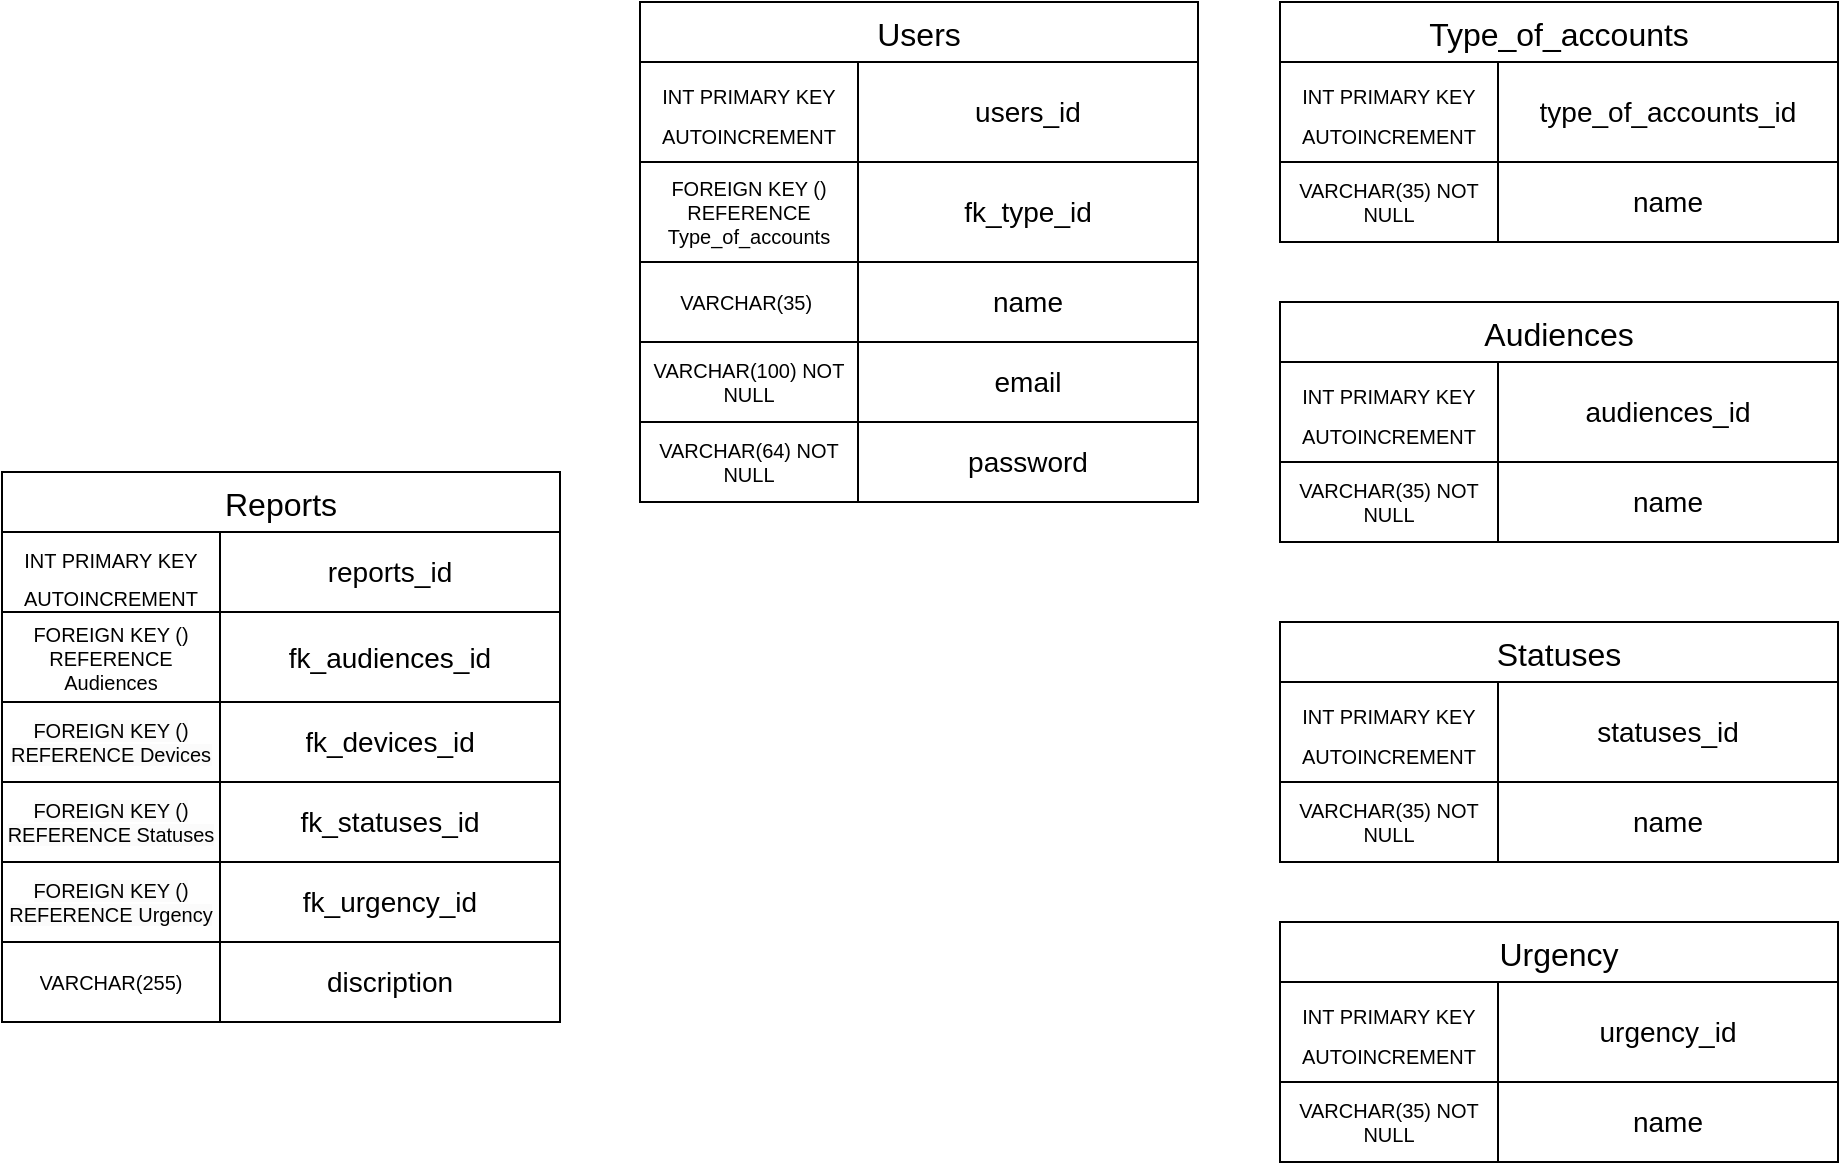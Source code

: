 <mxfile version="24.2.5" type="github">
  <diagram name="Страница — 1" id="AeDL3vrudHblcF59rY4D">
    <mxGraphModel dx="1994" dy="589" grid="1" gridSize="10" guides="1" tooltips="1" connect="1" arrows="1" fold="1" page="1" pageScale="1" pageWidth="827" pageHeight="1169" math="0" shadow="0">
      <root>
        <mxCell id="0" />
        <mxCell id="1" parent="0" />
        <mxCell id="akce31rGvGXA0X8LdyNU-5" value="Users" style="shape=table;startSize=30;container=1;collapsible=0;childLayout=tableLayout;strokeColor=default;fontSize=16;" parent="1" vertex="1">
          <mxGeometry x="40" y="80" width="279" height="250" as="geometry" />
        </mxCell>
        <mxCell id="akce31rGvGXA0X8LdyNU-6" value="" style="shape=tableRow;horizontal=0;startSize=0;swimlaneHead=0;swimlaneBody=0;strokeColor=inherit;top=0;left=0;bottom=0;right=0;collapsible=0;dropTarget=0;fillColor=none;points=[[0,0.5],[1,0.5]];portConstraint=eastwest;fontSize=16;" parent="akce31rGvGXA0X8LdyNU-5" vertex="1">
          <mxGeometry y="30" width="279" height="50" as="geometry" />
        </mxCell>
        <mxCell id="akce31rGvGXA0X8LdyNU-7" value="&lt;font style=&quot;font-size: 10px;&quot;&gt;INT PRIMARY KEY AUTOINCREMENT&lt;/font&gt;" style="shape=partialRectangle;html=1;whiteSpace=wrap;connectable=0;strokeColor=inherit;overflow=hidden;fillColor=none;top=0;left=0;bottom=0;right=0;pointerEvents=1;fontSize=16;verticalAlign=middle;" parent="akce31rGvGXA0X8LdyNU-6" vertex="1">
          <mxGeometry width="109" height="50" as="geometry">
            <mxRectangle width="109" height="50" as="alternateBounds" />
          </mxGeometry>
        </mxCell>
        <mxCell id="akce31rGvGXA0X8LdyNU-8" value="&lt;font style=&quot;font-size: 14px;&quot;&gt;users_id&lt;/font&gt;" style="shape=partialRectangle;html=1;whiteSpace=wrap;connectable=0;strokeColor=inherit;overflow=hidden;fillColor=none;top=0;left=0;bottom=0;right=0;pointerEvents=1;fontSize=14;" parent="akce31rGvGXA0X8LdyNU-6" vertex="1">
          <mxGeometry x="109" width="170" height="50" as="geometry">
            <mxRectangle width="170" height="50" as="alternateBounds" />
          </mxGeometry>
        </mxCell>
        <mxCell id="akce31rGvGXA0X8LdyNU-18" style="shape=tableRow;horizontal=0;startSize=0;swimlaneHead=0;swimlaneBody=0;strokeColor=inherit;top=0;left=0;bottom=0;right=0;collapsible=0;dropTarget=0;fillColor=none;points=[[0,0.5],[1,0.5]];portConstraint=eastwest;fontSize=16;" parent="akce31rGvGXA0X8LdyNU-5" vertex="1">
          <mxGeometry y="80" width="279" height="50" as="geometry" />
        </mxCell>
        <mxCell id="akce31rGvGXA0X8LdyNU-19" value="FOREIGN KEY () REFERENCE Type_of_accounts" style="shape=partialRectangle;html=1;whiteSpace=wrap;connectable=0;strokeColor=inherit;overflow=hidden;fillColor=none;top=0;left=0;bottom=0;right=0;pointerEvents=1;fontSize=10;align=center;verticalAlign=middle;fontFamily=Helvetica;fontColor=default;" parent="akce31rGvGXA0X8LdyNU-18" vertex="1">
          <mxGeometry width="109" height="50" as="geometry">
            <mxRectangle width="109" height="50" as="alternateBounds" />
          </mxGeometry>
        </mxCell>
        <mxCell id="akce31rGvGXA0X8LdyNU-20" value="fk_type_id" style="shape=partialRectangle;html=1;whiteSpace=wrap;connectable=0;strokeColor=inherit;overflow=hidden;fillColor=none;top=0;left=0;bottom=0;right=0;pointerEvents=1;fontSize=14;" parent="akce31rGvGXA0X8LdyNU-18" vertex="1">
          <mxGeometry x="109" width="170" height="50" as="geometry">
            <mxRectangle width="170" height="50" as="alternateBounds" />
          </mxGeometry>
        </mxCell>
        <mxCell id="akce31rGvGXA0X8LdyNU-10" value="" style="shape=tableRow;horizontal=0;startSize=0;swimlaneHead=0;swimlaneBody=0;strokeColor=inherit;top=0;left=0;bottom=0;right=0;collapsible=0;dropTarget=0;fillColor=none;points=[[0,0.5],[1,0.5]];portConstraint=eastwest;fontSize=10;" parent="akce31rGvGXA0X8LdyNU-5" vertex="1">
          <mxGeometry y="130" width="279" height="40" as="geometry" />
        </mxCell>
        <mxCell id="akce31rGvGXA0X8LdyNU-11" value="VARCHAR(35)&amp;nbsp;" style="shape=partialRectangle;html=1;whiteSpace=wrap;connectable=0;strokeColor=inherit;overflow=hidden;fillColor=none;top=0;left=0;bottom=0;right=0;pointerEvents=1;fontSize=10;" parent="akce31rGvGXA0X8LdyNU-10" vertex="1">
          <mxGeometry width="109" height="40" as="geometry">
            <mxRectangle width="109" height="40" as="alternateBounds" />
          </mxGeometry>
        </mxCell>
        <mxCell id="akce31rGvGXA0X8LdyNU-12" value="name" style="shape=partialRectangle;html=1;whiteSpace=wrap;connectable=0;strokeColor=inherit;overflow=hidden;fillColor=none;top=0;left=0;bottom=0;right=0;pointerEvents=1;fontSize=14;" parent="akce31rGvGXA0X8LdyNU-10" vertex="1">
          <mxGeometry x="109" width="170" height="40" as="geometry">
            <mxRectangle width="170" height="40" as="alternateBounds" />
          </mxGeometry>
        </mxCell>
        <mxCell id="akce31rGvGXA0X8LdyNU-14" value="" style="shape=tableRow;horizontal=0;startSize=0;swimlaneHead=0;swimlaneBody=0;strokeColor=inherit;top=0;left=0;bottom=0;right=0;collapsible=0;dropTarget=0;fillColor=none;points=[[0,0.5],[1,0.5]];portConstraint=eastwest;fontSize=16;" parent="akce31rGvGXA0X8LdyNU-5" vertex="1">
          <mxGeometry y="170" width="279" height="40" as="geometry" />
        </mxCell>
        <mxCell id="akce31rGvGXA0X8LdyNU-15" value="VARCHAR(100) NOT NULL" style="shape=partialRectangle;html=1;whiteSpace=wrap;connectable=0;strokeColor=inherit;overflow=hidden;fillColor=none;top=0;left=0;bottom=0;right=0;pointerEvents=1;fontSize=10;" parent="akce31rGvGXA0X8LdyNU-14" vertex="1">
          <mxGeometry width="109" height="40" as="geometry">
            <mxRectangle width="109" height="40" as="alternateBounds" />
          </mxGeometry>
        </mxCell>
        <mxCell id="akce31rGvGXA0X8LdyNU-16" value="email" style="shape=partialRectangle;html=1;whiteSpace=wrap;connectable=0;strokeColor=inherit;overflow=hidden;fillColor=none;top=0;left=0;bottom=0;right=0;pointerEvents=1;fontSize=14;" parent="akce31rGvGXA0X8LdyNU-14" vertex="1">
          <mxGeometry x="109" width="170" height="40" as="geometry">
            <mxRectangle width="170" height="40" as="alternateBounds" />
          </mxGeometry>
        </mxCell>
        <mxCell id="akce31rGvGXA0X8LdyNU-21" style="shape=tableRow;horizontal=0;startSize=0;swimlaneHead=0;swimlaneBody=0;strokeColor=inherit;top=0;left=0;bottom=0;right=0;collapsible=0;dropTarget=0;fillColor=none;points=[[0,0.5],[1,0.5]];portConstraint=eastwest;fontSize=16;" parent="akce31rGvGXA0X8LdyNU-5" vertex="1">
          <mxGeometry y="210" width="279" height="40" as="geometry" />
        </mxCell>
        <mxCell id="akce31rGvGXA0X8LdyNU-22" value="VARCHAR(64) NOT NULL" style="shape=partialRectangle;html=1;whiteSpace=wrap;connectable=0;strokeColor=inherit;overflow=hidden;fillColor=none;top=0;left=0;bottom=0;right=0;pointerEvents=1;fontSize=10;" parent="akce31rGvGXA0X8LdyNU-21" vertex="1">
          <mxGeometry width="109" height="40" as="geometry">
            <mxRectangle width="109" height="40" as="alternateBounds" />
          </mxGeometry>
        </mxCell>
        <mxCell id="akce31rGvGXA0X8LdyNU-23" value="password" style="shape=partialRectangle;html=1;whiteSpace=wrap;connectable=0;strokeColor=inherit;overflow=hidden;fillColor=none;top=0;left=0;bottom=0;right=0;pointerEvents=1;fontSize=14;" parent="akce31rGvGXA0X8LdyNU-21" vertex="1">
          <mxGeometry x="109" width="170" height="40" as="geometry">
            <mxRectangle width="170" height="40" as="alternateBounds" />
          </mxGeometry>
        </mxCell>
        <mxCell id="akce31rGvGXA0X8LdyNU-24" value="Type_of_accounts" style="shape=table;startSize=30;container=1;collapsible=0;childLayout=tableLayout;strokeColor=default;fontSize=16;" parent="1" vertex="1">
          <mxGeometry x="360" y="80" width="279" height="120" as="geometry" />
        </mxCell>
        <mxCell id="akce31rGvGXA0X8LdyNU-25" value="" style="shape=tableRow;horizontal=0;startSize=0;swimlaneHead=0;swimlaneBody=0;strokeColor=inherit;top=0;left=0;bottom=0;right=0;collapsible=0;dropTarget=0;fillColor=none;points=[[0,0.5],[1,0.5]];portConstraint=eastwest;fontSize=16;" parent="akce31rGvGXA0X8LdyNU-24" vertex="1">
          <mxGeometry y="30" width="279" height="50" as="geometry" />
        </mxCell>
        <mxCell id="akce31rGvGXA0X8LdyNU-26" value="&lt;font style=&quot;font-size: 10px;&quot;&gt;INT PRIMARY KEY AUTOINCREMENT&lt;/font&gt;" style="shape=partialRectangle;html=1;whiteSpace=wrap;connectable=0;strokeColor=inherit;overflow=hidden;fillColor=none;top=0;left=0;bottom=0;right=0;pointerEvents=1;fontSize=16;verticalAlign=middle;" parent="akce31rGvGXA0X8LdyNU-25" vertex="1">
          <mxGeometry width="109" height="50" as="geometry">
            <mxRectangle width="109" height="50" as="alternateBounds" />
          </mxGeometry>
        </mxCell>
        <mxCell id="akce31rGvGXA0X8LdyNU-27" value="&lt;font style=&quot;font-size: 14px;&quot;&gt;type_of_accounts_id&lt;/font&gt;" style="shape=partialRectangle;html=1;whiteSpace=wrap;connectable=0;strokeColor=inherit;overflow=hidden;fillColor=none;top=0;left=0;bottom=0;right=0;pointerEvents=1;fontSize=14;" parent="akce31rGvGXA0X8LdyNU-25" vertex="1">
          <mxGeometry x="109" width="170" height="50" as="geometry">
            <mxRectangle width="170" height="50" as="alternateBounds" />
          </mxGeometry>
        </mxCell>
        <mxCell id="akce31rGvGXA0X8LdyNU-37" style="shape=tableRow;horizontal=0;startSize=0;swimlaneHead=0;swimlaneBody=0;strokeColor=inherit;top=0;left=0;bottom=0;right=0;collapsible=0;dropTarget=0;fillColor=none;points=[[0,0.5],[1,0.5]];portConstraint=eastwest;fontSize=16;" parent="akce31rGvGXA0X8LdyNU-24" vertex="1">
          <mxGeometry y="80" width="279" height="40" as="geometry" />
        </mxCell>
        <mxCell id="akce31rGvGXA0X8LdyNU-38" value="VARCHAR(35) NOT NULL" style="shape=partialRectangle;html=1;whiteSpace=wrap;connectable=0;strokeColor=inherit;overflow=hidden;fillColor=none;top=0;left=0;bottom=0;right=0;pointerEvents=1;fontSize=10;" parent="akce31rGvGXA0X8LdyNU-37" vertex="1">
          <mxGeometry width="109" height="40" as="geometry">
            <mxRectangle width="109" height="40" as="alternateBounds" />
          </mxGeometry>
        </mxCell>
        <mxCell id="akce31rGvGXA0X8LdyNU-39" value="name" style="shape=partialRectangle;html=1;whiteSpace=wrap;connectable=0;strokeColor=inherit;overflow=hidden;fillColor=none;top=0;left=0;bottom=0;right=0;pointerEvents=1;fontSize=14;" parent="akce31rGvGXA0X8LdyNU-37" vertex="1">
          <mxGeometry x="109" width="170" height="40" as="geometry">
            <mxRectangle width="170" height="40" as="alternateBounds" />
          </mxGeometry>
        </mxCell>
        <mxCell id="akce31rGvGXA0X8LdyNU-43" value="Audiences" style="shape=table;startSize=30;container=1;collapsible=0;childLayout=tableLayout;strokeColor=default;fontSize=16;" parent="1" vertex="1">
          <mxGeometry x="360" y="230" width="279" height="120" as="geometry" />
        </mxCell>
        <mxCell id="akce31rGvGXA0X8LdyNU-44" value="" style="shape=tableRow;horizontal=0;startSize=0;swimlaneHead=0;swimlaneBody=0;strokeColor=inherit;top=0;left=0;bottom=0;right=0;collapsible=0;dropTarget=0;fillColor=none;points=[[0,0.5],[1,0.5]];portConstraint=eastwest;fontSize=16;" parent="akce31rGvGXA0X8LdyNU-43" vertex="1">
          <mxGeometry y="30" width="279" height="50" as="geometry" />
        </mxCell>
        <mxCell id="akce31rGvGXA0X8LdyNU-45" value="&lt;font style=&quot;font-size: 10px;&quot;&gt;INT PRIMARY KEY AUTOINCREMENT&lt;/font&gt;" style="shape=partialRectangle;html=1;whiteSpace=wrap;connectable=0;strokeColor=inherit;overflow=hidden;fillColor=none;top=0;left=0;bottom=0;right=0;pointerEvents=1;fontSize=16;verticalAlign=middle;" parent="akce31rGvGXA0X8LdyNU-44" vertex="1">
          <mxGeometry width="109" height="50" as="geometry">
            <mxRectangle width="109" height="50" as="alternateBounds" />
          </mxGeometry>
        </mxCell>
        <mxCell id="akce31rGvGXA0X8LdyNU-46" value="&lt;font style=&quot;font-size: 14px;&quot;&gt;audiences_id&lt;/font&gt;" style="shape=partialRectangle;html=1;whiteSpace=wrap;connectable=0;strokeColor=inherit;overflow=hidden;fillColor=none;top=0;left=0;bottom=0;right=0;pointerEvents=1;fontSize=14;" parent="akce31rGvGXA0X8LdyNU-44" vertex="1">
          <mxGeometry x="109" width="170" height="50" as="geometry">
            <mxRectangle width="170" height="50" as="alternateBounds" />
          </mxGeometry>
        </mxCell>
        <mxCell id="akce31rGvGXA0X8LdyNU-47" style="shape=tableRow;horizontal=0;startSize=0;swimlaneHead=0;swimlaneBody=0;strokeColor=inherit;top=0;left=0;bottom=0;right=0;collapsible=0;dropTarget=0;fillColor=none;points=[[0,0.5],[1,0.5]];portConstraint=eastwest;fontSize=16;" parent="akce31rGvGXA0X8LdyNU-43" vertex="1">
          <mxGeometry y="80" width="279" height="40" as="geometry" />
        </mxCell>
        <mxCell id="akce31rGvGXA0X8LdyNU-48" value="VARCHAR(35) NOT NULL" style="shape=partialRectangle;html=1;whiteSpace=wrap;connectable=0;strokeColor=inherit;overflow=hidden;fillColor=none;top=0;left=0;bottom=0;right=0;pointerEvents=1;fontSize=10;" parent="akce31rGvGXA0X8LdyNU-47" vertex="1">
          <mxGeometry width="109" height="40" as="geometry">
            <mxRectangle width="109" height="40" as="alternateBounds" />
          </mxGeometry>
        </mxCell>
        <mxCell id="akce31rGvGXA0X8LdyNU-49" value="name" style="shape=partialRectangle;html=1;whiteSpace=wrap;connectable=0;strokeColor=inherit;overflow=hidden;fillColor=none;top=0;left=0;bottom=0;right=0;pointerEvents=1;fontSize=14;" parent="akce31rGvGXA0X8LdyNU-47" vertex="1">
          <mxGeometry x="109" width="170" height="40" as="geometry">
            <mxRectangle width="170" height="40" as="alternateBounds" />
          </mxGeometry>
        </mxCell>
        <mxCell id="akce31rGvGXA0X8LdyNU-50" value="Statuses" style="shape=table;startSize=30;container=1;collapsible=0;childLayout=tableLayout;strokeColor=default;fontSize=16;" parent="1" vertex="1">
          <mxGeometry x="360" y="390" width="279" height="120" as="geometry" />
        </mxCell>
        <mxCell id="akce31rGvGXA0X8LdyNU-51" value="" style="shape=tableRow;horizontal=0;startSize=0;swimlaneHead=0;swimlaneBody=0;strokeColor=inherit;top=0;left=0;bottom=0;right=0;collapsible=0;dropTarget=0;fillColor=none;points=[[0,0.5],[1,0.5]];portConstraint=eastwest;fontSize=16;" parent="akce31rGvGXA0X8LdyNU-50" vertex="1">
          <mxGeometry y="30" width="279" height="50" as="geometry" />
        </mxCell>
        <mxCell id="akce31rGvGXA0X8LdyNU-52" value="&lt;font style=&quot;font-size: 10px;&quot;&gt;INT PRIMARY KEY AUTOINCREMENT&lt;/font&gt;" style="shape=partialRectangle;html=1;whiteSpace=wrap;connectable=0;strokeColor=inherit;overflow=hidden;fillColor=none;top=0;left=0;bottom=0;right=0;pointerEvents=1;fontSize=16;verticalAlign=middle;" parent="akce31rGvGXA0X8LdyNU-51" vertex="1">
          <mxGeometry width="109" height="50" as="geometry">
            <mxRectangle width="109" height="50" as="alternateBounds" />
          </mxGeometry>
        </mxCell>
        <mxCell id="akce31rGvGXA0X8LdyNU-53" value="&lt;font style=&quot;font-size: 14px;&quot;&gt;statuses_id&lt;/font&gt;" style="shape=partialRectangle;html=1;whiteSpace=wrap;connectable=0;strokeColor=inherit;overflow=hidden;fillColor=none;top=0;left=0;bottom=0;right=0;pointerEvents=1;fontSize=14;" parent="akce31rGvGXA0X8LdyNU-51" vertex="1">
          <mxGeometry x="109" width="170" height="50" as="geometry">
            <mxRectangle width="170" height="50" as="alternateBounds" />
          </mxGeometry>
        </mxCell>
        <mxCell id="akce31rGvGXA0X8LdyNU-54" style="shape=tableRow;horizontal=0;startSize=0;swimlaneHead=0;swimlaneBody=0;strokeColor=inherit;top=0;left=0;bottom=0;right=0;collapsible=0;dropTarget=0;fillColor=none;points=[[0,0.5],[1,0.5]];portConstraint=eastwest;fontSize=16;" parent="akce31rGvGXA0X8LdyNU-50" vertex="1">
          <mxGeometry y="80" width="279" height="40" as="geometry" />
        </mxCell>
        <mxCell id="akce31rGvGXA0X8LdyNU-55" value="VARCHAR(35) NOT NULL" style="shape=partialRectangle;html=1;whiteSpace=wrap;connectable=0;strokeColor=inherit;overflow=hidden;fillColor=none;top=0;left=0;bottom=0;right=0;pointerEvents=1;fontSize=10;" parent="akce31rGvGXA0X8LdyNU-54" vertex="1">
          <mxGeometry width="109" height="40" as="geometry">
            <mxRectangle width="109" height="40" as="alternateBounds" />
          </mxGeometry>
        </mxCell>
        <mxCell id="akce31rGvGXA0X8LdyNU-56" value="name" style="shape=partialRectangle;html=1;whiteSpace=wrap;connectable=0;strokeColor=inherit;overflow=hidden;fillColor=none;top=0;left=0;bottom=0;right=0;pointerEvents=1;fontSize=14;" parent="akce31rGvGXA0X8LdyNU-54" vertex="1">
          <mxGeometry x="109" width="170" height="40" as="geometry">
            <mxRectangle width="170" height="40" as="alternateBounds" />
          </mxGeometry>
        </mxCell>
        <mxCell id="akce31rGvGXA0X8LdyNU-57" value="Urgency" style="shape=table;startSize=30;container=1;collapsible=0;childLayout=tableLayout;strokeColor=default;fontSize=16;" parent="1" vertex="1">
          <mxGeometry x="360" y="540" width="279" height="120" as="geometry" />
        </mxCell>
        <mxCell id="akce31rGvGXA0X8LdyNU-58" value="" style="shape=tableRow;horizontal=0;startSize=0;swimlaneHead=0;swimlaneBody=0;strokeColor=inherit;top=0;left=0;bottom=0;right=0;collapsible=0;dropTarget=0;fillColor=none;points=[[0,0.5],[1,0.5]];portConstraint=eastwest;fontSize=16;" parent="akce31rGvGXA0X8LdyNU-57" vertex="1">
          <mxGeometry y="30" width="279" height="50" as="geometry" />
        </mxCell>
        <mxCell id="akce31rGvGXA0X8LdyNU-59" value="&lt;font style=&quot;font-size: 10px;&quot;&gt;INT PRIMARY KEY AUTOINCREMENT&lt;/font&gt;" style="shape=partialRectangle;html=1;whiteSpace=wrap;connectable=0;strokeColor=inherit;overflow=hidden;fillColor=none;top=0;left=0;bottom=0;right=0;pointerEvents=1;fontSize=16;verticalAlign=middle;" parent="akce31rGvGXA0X8LdyNU-58" vertex="1">
          <mxGeometry width="109" height="50" as="geometry">
            <mxRectangle width="109" height="50" as="alternateBounds" />
          </mxGeometry>
        </mxCell>
        <mxCell id="akce31rGvGXA0X8LdyNU-60" value="&lt;font style=&quot;font-size: 14px;&quot;&gt;urgency_id&lt;/font&gt;" style="shape=partialRectangle;html=1;whiteSpace=wrap;connectable=0;strokeColor=inherit;overflow=hidden;fillColor=none;top=0;left=0;bottom=0;right=0;pointerEvents=1;fontSize=14;" parent="akce31rGvGXA0X8LdyNU-58" vertex="1">
          <mxGeometry x="109" width="170" height="50" as="geometry">
            <mxRectangle width="170" height="50" as="alternateBounds" />
          </mxGeometry>
        </mxCell>
        <mxCell id="akce31rGvGXA0X8LdyNU-61" style="shape=tableRow;horizontal=0;startSize=0;swimlaneHead=0;swimlaneBody=0;strokeColor=inherit;top=0;left=0;bottom=0;right=0;collapsible=0;dropTarget=0;fillColor=none;points=[[0,0.5],[1,0.5]];portConstraint=eastwest;fontSize=16;" parent="akce31rGvGXA0X8LdyNU-57" vertex="1">
          <mxGeometry y="80" width="279" height="40" as="geometry" />
        </mxCell>
        <mxCell id="akce31rGvGXA0X8LdyNU-62" value="VARCHAR(35) NOT NULL" style="shape=partialRectangle;html=1;whiteSpace=wrap;connectable=0;strokeColor=inherit;overflow=hidden;fillColor=none;top=0;left=0;bottom=0;right=0;pointerEvents=1;fontSize=10;" parent="akce31rGvGXA0X8LdyNU-61" vertex="1">
          <mxGeometry width="109" height="40" as="geometry">
            <mxRectangle width="109" height="40" as="alternateBounds" />
          </mxGeometry>
        </mxCell>
        <mxCell id="akce31rGvGXA0X8LdyNU-63" value="name" style="shape=partialRectangle;html=1;whiteSpace=wrap;connectable=0;strokeColor=inherit;overflow=hidden;fillColor=none;top=0;left=0;bottom=0;right=0;pointerEvents=1;fontSize=14;" parent="akce31rGvGXA0X8LdyNU-61" vertex="1">
          <mxGeometry x="109" width="170" height="40" as="geometry">
            <mxRectangle width="170" height="40" as="alternateBounds" />
          </mxGeometry>
        </mxCell>
        <mxCell id="onning6jPnY161NSNBwZ-1" value="Reports" style="shape=table;startSize=30;container=1;collapsible=0;childLayout=tableLayout;strokeColor=default;fontSize=16;" parent="1" vertex="1">
          <mxGeometry x="-279" y="315" width="279" height="275" as="geometry" />
        </mxCell>
        <mxCell id="onning6jPnY161NSNBwZ-2" value="" style="shape=tableRow;horizontal=0;startSize=0;swimlaneHead=0;swimlaneBody=0;strokeColor=inherit;top=0;left=0;bottom=0;right=0;collapsible=0;dropTarget=0;fillColor=none;points=[[0,0.5],[1,0.5]];portConstraint=eastwest;fontSize=16;" parent="onning6jPnY161NSNBwZ-1" vertex="1">
          <mxGeometry y="30" width="279" height="40" as="geometry" />
        </mxCell>
        <mxCell id="onning6jPnY161NSNBwZ-3" value="&lt;font style=&quot;font-size: 10px;&quot;&gt;INT PRIMARY KEY AUTOINCREMENT&lt;/font&gt;" style="shape=partialRectangle;html=1;whiteSpace=wrap;connectable=0;strokeColor=inherit;overflow=hidden;fillColor=none;top=0;left=0;bottom=0;right=0;pointerEvents=1;fontSize=16;verticalAlign=middle;" parent="onning6jPnY161NSNBwZ-2" vertex="1">
          <mxGeometry width="109" height="40" as="geometry">
            <mxRectangle width="109" height="40" as="alternateBounds" />
          </mxGeometry>
        </mxCell>
        <mxCell id="onning6jPnY161NSNBwZ-4" value="&lt;font style=&quot;font-size: 14px;&quot;&gt;reports_id&lt;/font&gt;" style="shape=partialRectangle;html=1;whiteSpace=wrap;connectable=0;strokeColor=inherit;overflow=hidden;fillColor=none;top=0;left=0;bottom=0;right=0;pointerEvents=1;fontSize=14;" parent="onning6jPnY161NSNBwZ-2" vertex="1">
          <mxGeometry x="109" width="170" height="40" as="geometry">
            <mxRectangle width="170" height="40" as="alternateBounds" />
          </mxGeometry>
        </mxCell>
        <mxCell id="onning6jPnY161NSNBwZ-5" style="shape=tableRow;horizontal=0;startSize=0;swimlaneHead=0;swimlaneBody=0;strokeColor=inherit;top=0;left=0;bottom=0;right=0;collapsible=0;dropTarget=0;fillColor=none;points=[[0,0.5],[1,0.5]];portConstraint=eastwest;fontSize=16;" parent="onning6jPnY161NSNBwZ-1" vertex="1">
          <mxGeometry y="70" width="279" height="45" as="geometry" />
        </mxCell>
        <mxCell id="onning6jPnY161NSNBwZ-6" value="FOREIGN KEY () REFERENCE Audiences" style="shape=partialRectangle;html=1;whiteSpace=wrap;connectable=0;strokeColor=inherit;overflow=hidden;fillColor=none;top=0;left=0;bottom=0;right=0;pointerEvents=1;fontSize=10;" parent="onning6jPnY161NSNBwZ-5" vertex="1">
          <mxGeometry width="109" height="45" as="geometry">
            <mxRectangle width="109" height="45" as="alternateBounds" />
          </mxGeometry>
        </mxCell>
        <mxCell id="onning6jPnY161NSNBwZ-7" value="fk_audiences_id" style="shape=partialRectangle;html=1;whiteSpace=wrap;connectable=0;strokeColor=inherit;overflow=hidden;fillColor=none;top=0;left=0;bottom=0;right=0;pointerEvents=1;fontSize=14;" parent="onning6jPnY161NSNBwZ-5" vertex="1">
          <mxGeometry x="109" width="170" height="45" as="geometry">
            <mxRectangle width="170" height="45" as="alternateBounds" />
          </mxGeometry>
        </mxCell>
        <mxCell id="onning6jPnY161NSNBwZ-27" style="shape=tableRow;horizontal=0;startSize=0;swimlaneHead=0;swimlaneBody=0;strokeColor=inherit;top=0;left=0;bottom=0;right=0;collapsible=0;dropTarget=0;fillColor=none;points=[[0,0.5],[1,0.5]];portConstraint=eastwest;fontSize=16;" parent="onning6jPnY161NSNBwZ-1" vertex="1">
          <mxGeometry y="115" width="279" height="40" as="geometry" />
        </mxCell>
        <mxCell id="onning6jPnY161NSNBwZ-28" value="&lt;span style=&quot;color: rgb(0, 0, 0); font-family: Helvetica; font-size: 10px; font-style: normal; font-variant-ligatures: normal; font-variant-caps: normal; font-weight: 400; letter-spacing: normal; orphans: 2; text-align: center; text-indent: 0px; text-transform: none; widows: 2; word-spacing: 0px; -webkit-text-stroke-width: 0px; white-space: normal; background-color: rgb(251, 251, 251); text-decoration-thickness: initial; text-decoration-style: initial; text-decoration-color: initial; display: inline !important; float: none;&quot;&gt;FOREIGN KEY () REFERENCE Devices&lt;/span&gt;" style="shape=partialRectangle;html=1;whiteSpace=wrap;connectable=0;strokeColor=inherit;overflow=hidden;fillColor=none;top=0;left=0;bottom=0;right=0;pointerEvents=1;fontSize=10;" parent="onning6jPnY161NSNBwZ-27" vertex="1">
          <mxGeometry width="109" height="40" as="geometry">
            <mxRectangle width="109" height="40" as="alternateBounds" />
          </mxGeometry>
        </mxCell>
        <mxCell id="onning6jPnY161NSNBwZ-29" value="fk_devices_id" style="shape=partialRectangle;html=1;whiteSpace=wrap;connectable=0;strokeColor=inherit;overflow=hidden;fillColor=none;top=0;left=0;bottom=0;right=0;pointerEvents=1;fontSize=14;" parent="onning6jPnY161NSNBwZ-27" vertex="1">
          <mxGeometry x="109" width="170" height="40" as="geometry">
            <mxRectangle width="170" height="40" as="alternateBounds" />
          </mxGeometry>
        </mxCell>
        <mxCell id="onning6jPnY161NSNBwZ-30" style="shape=tableRow;horizontal=0;startSize=0;swimlaneHead=0;swimlaneBody=0;strokeColor=inherit;top=0;left=0;bottom=0;right=0;collapsible=0;dropTarget=0;fillColor=none;points=[[0,0.5],[1,0.5]];portConstraint=eastwest;fontSize=16;" parent="onning6jPnY161NSNBwZ-1" vertex="1">
          <mxGeometry y="155" width="279" height="40" as="geometry" />
        </mxCell>
        <mxCell id="onning6jPnY161NSNBwZ-31" value="&lt;span style=&quot;color: rgb(0, 0, 0); font-family: Helvetica; font-size: 10px; font-style: normal; font-variant-ligatures: normal; font-variant-caps: normal; font-weight: 400; letter-spacing: normal; orphans: 2; text-align: center; text-indent: 0px; text-transform: none; widows: 2; word-spacing: 0px; -webkit-text-stroke-width: 0px; white-space: normal; background-color: rgb(251, 251, 251); text-decoration-thickness: initial; text-decoration-style: initial; text-decoration-color: initial; display: inline !important; float: none;&quot;&gt;FOREIGN KEY () REFERENCE Statuses&lt;/span&gt;" style="shape=partialRectangle;html=1;whiteSpace=wrap;connectable=0;strokeColor=inherit;overflow=hidden;fillColor=none;top=0;left=0;bottom=0;right=0;pointerEvents=1;fontSize=10;" parent="onning6jPnY161NSNBwZ-30" vertex="1">
          <mxGeometry width="109" height="40" as="geometry">
            <mxRectangle width="109" height="40" as="alternateBounds" />
          </mxGeometry>
        </mxCell>
        <mxCell id="onning6jPnY161NSNBwZ-32" value="fk_statuses_id" style="shape=partialRectangle;html=1;whiteSpace=wrap;connectable=0;strokeColor=inherit;overflow=hidden;fillColor=none;top=0;left=0;bottom=0;right=0;pointerEvents=1;fontSize=14;" parent="onning6jPnY161NSNBwZ-30" vertex="1">
          <mxGeometry x="109" width="170" height="40" as="geometry">
            <mxRectangle width="170" height="40" as="alternateBounds" />
          </mxGeometry>
        </mxCell>
        <mxCell id="onning6jPnY161NSNBwZ-33" style="shape=tableRow;horizontal=0;startSize=0;swimlaneHead=0;swimlaneBody=0;strokeColor=inherit;top=0;left=0;bottom=0;right=0;collapsible=0;dropTarget=0;fillColor=none;points=[[0,0.5],[1,0.5]];portConstraint=eastwest;fontSize=16;" parent="onning6jPnY161NSNBwZ-1" vertex="1">
          <mxGeometry y="195" width="279" height="40" as="geometry" />
        </mxCell>
        <mxCell id="onning6jPnY161NSNBwZ-34" value="&lt;span style=&quot;color: rgb(0, 0, 0); font-family: Helvetica; font-size: 10px; font-style: normal; font-variant-ligatures: normal; font-variant-caps: normal; font-weight: 400; letter-spacing: normal; orphans: 2; text-align: center; text-indent: 0px; text-transform: none; widows: 2; word-spacing: 0px; -webkit-text-stroke-width: 0px; white-space: normal; background-color: rgb(251, 251, 251); text-decoration-thickness: initial; text-decoration-style: initial; text-decoration-color: initial; display: inline !important; float: none;&quot;&gt;FOREIGN KEY () REFERENCE Urgency&lt;/span&gt;" style="shape=partialRectangle;html=1;whiteSpace=wrap;connectable=0;strokeColor=inherit;overflow=hidden;fillColor=none;top=0;left=0;bottom=0;right=0;pointerEvents=1;fontSize=10;" parent="onning6jPnY161NSNBwZ-33" vertex="1">
          <mxGeometry width="109" height="40" as="geometry">
            <mxRectangle width="109" height="40" as="alternateBounds" />
          </mxGeometry>
        </mxCell>
        <mxCell id="onning6jPnY161NSNBwZ-35" value="fk_urgency_id" style="shape=partialRectangle;html=1;whiteSpace=wrap;connectable=0;strokeColor=inherit;overflow=hidden;fillColor=none;top=0;left=0;bottom=0;right=0;pointerEvents=1;fontSize=14;" parent="onning6jPnY161NSNBwZ-33" vertex="1">
          <mxGeometry x="109" width="170" height="40" as="geometry">
            <mxRectangle width="170" height="40" as="alternateBounds" />
          </mxGeometry>
        </mxCell>
        <mxCell id="onning6jPnY161NSNBwZ-36" style="shape=tableRow;horizontal=0;startSize=0;swimlaneHead=0;swimlaneBody=0;strokeColor=inherit;top=0;left=0;bottom=0;right=0;collapsible=0;dropTarget=0;fillColor=none;points=[[0,0.5],[1,0.5]];portConstraint=eastwest;fontSize=16;" parent="onning6jPnY161NSNBwZ-1" vertex="1">
          <mxGeometry y="235" width="279" height="40" as="geometry" />
        </mxCell>
        <mxCell id="onning6jPnY161NSNBwZ-37" value="VARCHAR(255)" style="shape=partialRectangle;html=1;whiteSpace=wrap;connectable=0;strokeColor=inherit;overflow=hidden;fillColor=none;top=0;left=0;bottom=0;right=0;pointerEvents=1;fontSize=10;" parent="onning6jPnY161NSNBwZ-36" vertex="1">
          <mxGeometry width="109" height="40" as="geometry">
            <mxRectangle width="109" height="40" as="alternateBounds" />
          </mxGeometry>
        </mxCell>
        <mxCell id="onning6jPnY161NSNBwZ-38" value="discription" style="shape=partialRectangle;html=1;whiteSpace=wrap;connectable=0;strokeColor=inherit;overflow=hidden;fillColor=none;top=0;left=0;bottom=0;right=0;pointerEvents=1;fontSize=14;" parent="onning6jPnY161NSNBwZ-36" vertex="1">
          <mxGeometry x="109" width="170" height="40" as="geometry">
            <mxRectangle width="170" height="40" as="alternateBounds" />
          </mxGeometry>
        </mxCell>
      </root>
    </mxGraphModel>
  </diagram>
</mxfile>
